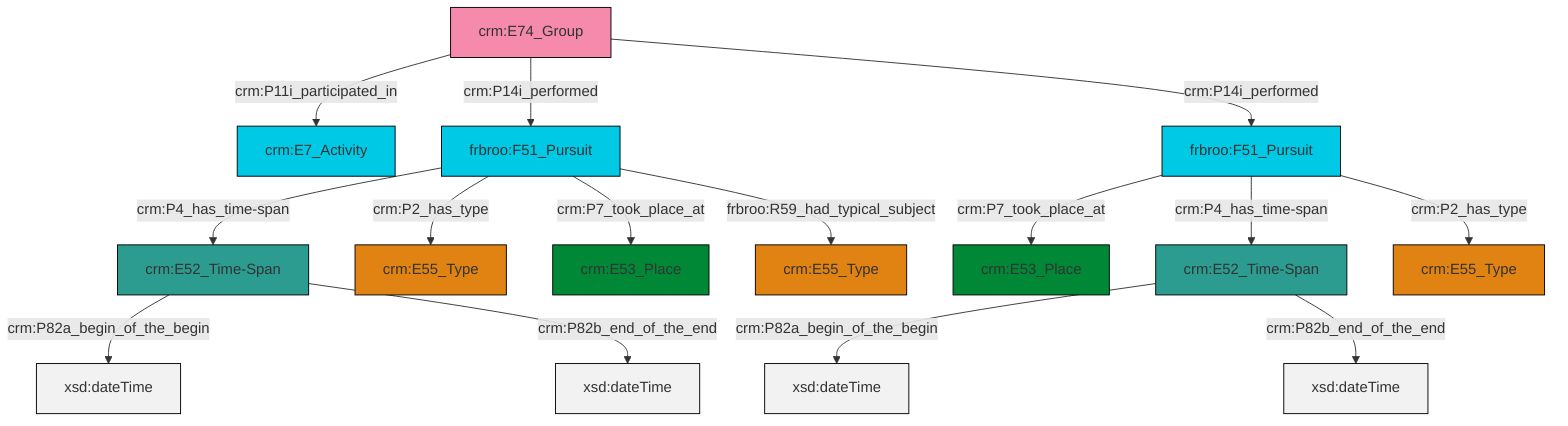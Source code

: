 graph TD
classDef Literal fill:#f2f2f2,stroke:#000000;
classDef CRM_Entity fill:#FFFFFF,stroke:#000000;
classDef Temporal_Entity fill:#00C9E6, stroke:#000000;
classDef Type fill:#E18312, stroke:#000000;
classDef Time-Span fill:#2C9C91, stroke:#000000;
classDef Appellation fill:#FFEB7F, stroke:#000000;
classDef Place fill:#008836, stroke:#000000;
classDef Persistent_Item fill:#B266B2, stroke:#000000;
classDef Conceptual_Object fill:#FFD700, stroke:#000000;
classDef Physical_Thing fill:#D2B48C, stroke:#000000;
classDef Actor fill:#f58aad, stroke:#000000;
classDef PC_Classes fill:#4ce600, stroke:#000000;
classDef Multi fill:#cccccc,stroke:#000000;

4["frbroo:F51_Pursuit"]:::Temporal_Entity -->|crm:P4_has_time-span| 5["crm:E52_Time-Span"]:::Time-Span
4["frbroo:F51_Pursuit"]:::Temporal_Entity -->|crm:P2_has_type| 2["crm:E55_Type"]:::Type
5["crm:E52_Time-Span"]:::Time-Span -->|crm:P82a_begin_of_the_begin| 9[xsd:dateTime]:::Literal
12["crm:E74_Group"]:::Actor -->|crm:P11i_participated_in| 13["crm:E7_Activity"]:::Temporal_Entity
4["frbroo:F51_Pursuit"]:::Temporal_Entity -->|crm:P7_took_place_at| 14["crm:E53_Place"]:::Place
5["crm:E52_Time-Span"]:::Time-Span -->|crm:P82b_end_of_the_end| 16[xsd:dateTime]:::Literal
10["frbroo:F51_Pursuit"]:::Temporal_Entity -->|crm:P7_took_place_at| 7["crm:E53_Place"]:::Place
19["crm:E52_Time-Span"]:::Time-Span -->|crm:P82a_begin_of_the_begin| 20[xsd:dateTime]:::Literal
4["frbroo:F51_Pursuit"]:::Temporal_Entity -->|frbroo:R59_had_typical_subject| 22["crm:E55_Type"]:::Type
12["crm:E74_Group"]:::Actor -->|crm:P14i_performed| 4["frbroo:F51_Pursuit"]:::Temporal_Entity
10["frbroo:F51_Pursuit"]:::Temporal_Entity -->|crm:P4_has_time-span| 19["crm:E52_Time-Span"]:::Time-Span
19["crm:E52_Time-Span"]:::Time-Span -->|crm:P82b_end_of_the_end| 25[xsd:dateTime]:::Literal
10["frbroo:F51_Pursuit"]:::Temporal_Entity -->|crm:P2_has_type| 0["crm:E55_Type"]:::Type
12["crm:E74_Group"]:::Actor -->|crm:P14i_performed| 10["frbroo:F51_Pursuit"]:::Temporal_Entity